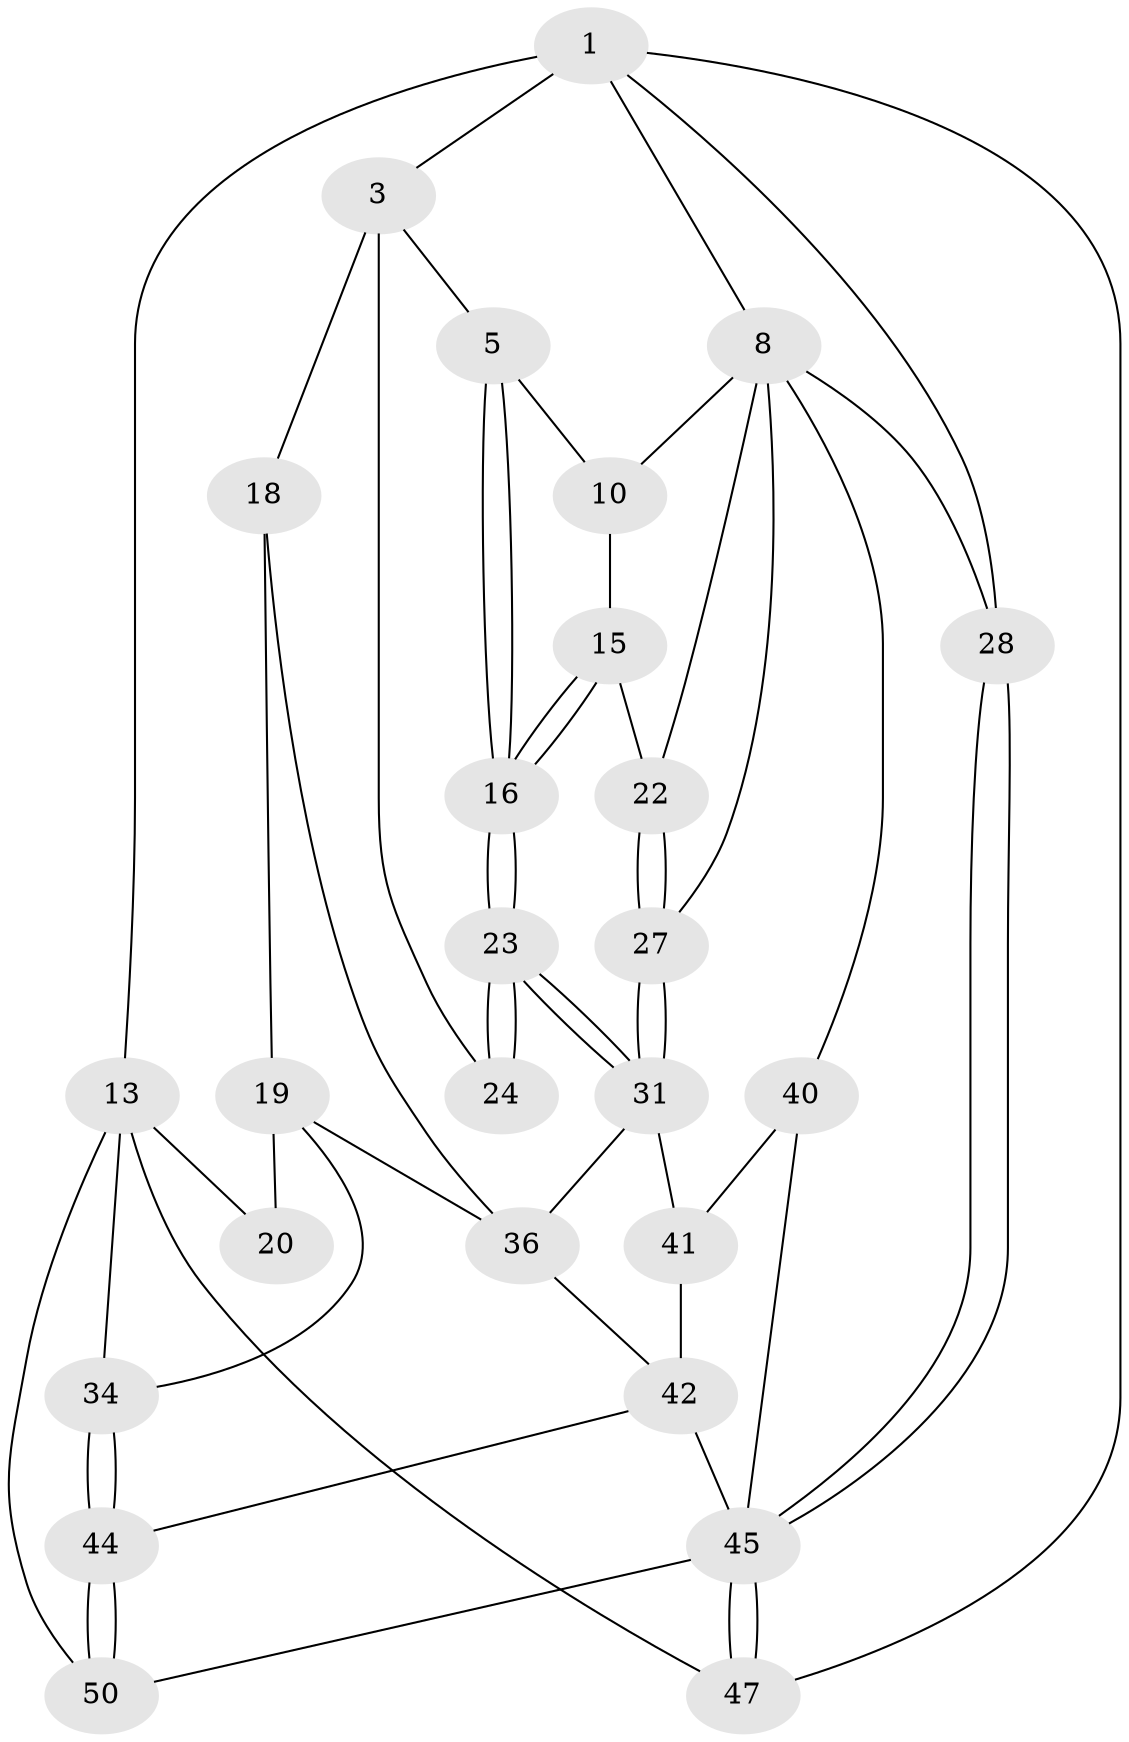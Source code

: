 // original degree distribution, {3: 0.038461538461538464, 4: 0.23076923076923078, 5: 0.5384615384615384, 6: 0.19230769230769232}
// Generated by graph-tools (version 1.1) at 2025/28/03/15/25 16:28:00]
// undirected, 26 vertices, 56 edges
graph export_dot {
graph [start="1"]
  node [color=gray90,style=filled];
  1 [pos="+0.6612475346709137+0",super="+2+7"];
  3 [pos="+0.3172994213659266+0.025323451842208033",super="+4+17"];
  5 [pos="+0.5131016603532359+0.12445023014968039",super="+6"];
  8 [pos="+0.8948925032104558+0.12200391045157048",super="+9+26"];
  10 [pos="+0.7343292130322429+0.08759418022456776",super="+11"];
  13 [pos="+0+0",super="+39+32+14"];
  15 [pos="+0.6163284455470706+0.20317903792325315",super="+21"];
  16 [pos="+0.592005192973444+0.2220269548125795"];
  18 [pos="+0.23352844610557308+0.16965780788117427",super="+30"];
  19 [pos="+0.11849391482484867+0.244620080270632",super="+33"];
  20 [pos="+0.09477784209141396+0.20724636588442333"];
  22 [pos="+0.7531826439363185+0.22870329613878038"];
  23 [pos="+0.5578943194944855+0.3182526022211598"];
  24 [pos="+0.451933452960722+0.2758776076723081"];
  27 [pos="+0.7774612356002213+0.27721934803261544"];
  28 [pos="+1+0.37806796399168463"];
  31 [pos="+0.5877718126500292+0.389709996056543",super="+37"];
  34 [pos="+0+0.5608709772509883"];
  36 [pos="+0.24335300542675953+0.43584352139924004",super="+38"];
  40 [pos="+0.7916395443343136+0.5233996241522525"];
  41 [pos="+0.7271984569041947+0.530020336997887"];
  42 [pos="+0.4182025553240583+0.6975841530300232",super="+48+43"];
  44 [pos="+0.24274473115577266+0.8016477925903595"];
  45 [pos="+1+0.8811955510686431",super="+46"];
  47 [pos="+1+1"];
  50 [pos="+0+1"];
  1 -- 3;
  1 -- 8;
  1 -- 28;
  1 -- 13 [weight=2];
  1 -- 47;
  3 -- 24 [weight=2];
  3 -- 5;
  3 -- 18 [weight=2];
  5 -- 16;
  5 -- 16;
  5 -- 10;
  8 -- 10;
  8 -- 22;
  8 -- 40;
  8 -- 27;
  8 -- 28;
  10 -- 15 [weight=2];
  13 -- 50;
  13 -- 47;
  13 -- 34;
  13 -- 20 [weight=2];
  15 -- 16;
  15 -- 16;
  15 -- 22;
  16 -- 23;
  16 -- 23;
  18 -- 19;
  18 -- 36;
  19 -- 20;
  19 -- 34;
  19 -- 36;
  22 -- 27;
  22 -- 27;
  23 -- 24;
  23 -- 24;
  23 -- 31;
  23 -- 31;
  27 -- 31;
  27 -- 31;
  28 -- 45;
  28 -- 45;
  31 -- 41;
  31 -- 36;
  34 -- 44;
  34 -- 44;
  36 -- 42;
  40 -- 41;
  40 -- 45;
  41 -- 42;
  42 -- 45 [weight=2];
  42 -- 44;
  44 -- 50;
  44 -- 50;
  45 -- 47 [weight=2];
  45 -- 47;
  45 -- 50;
}

